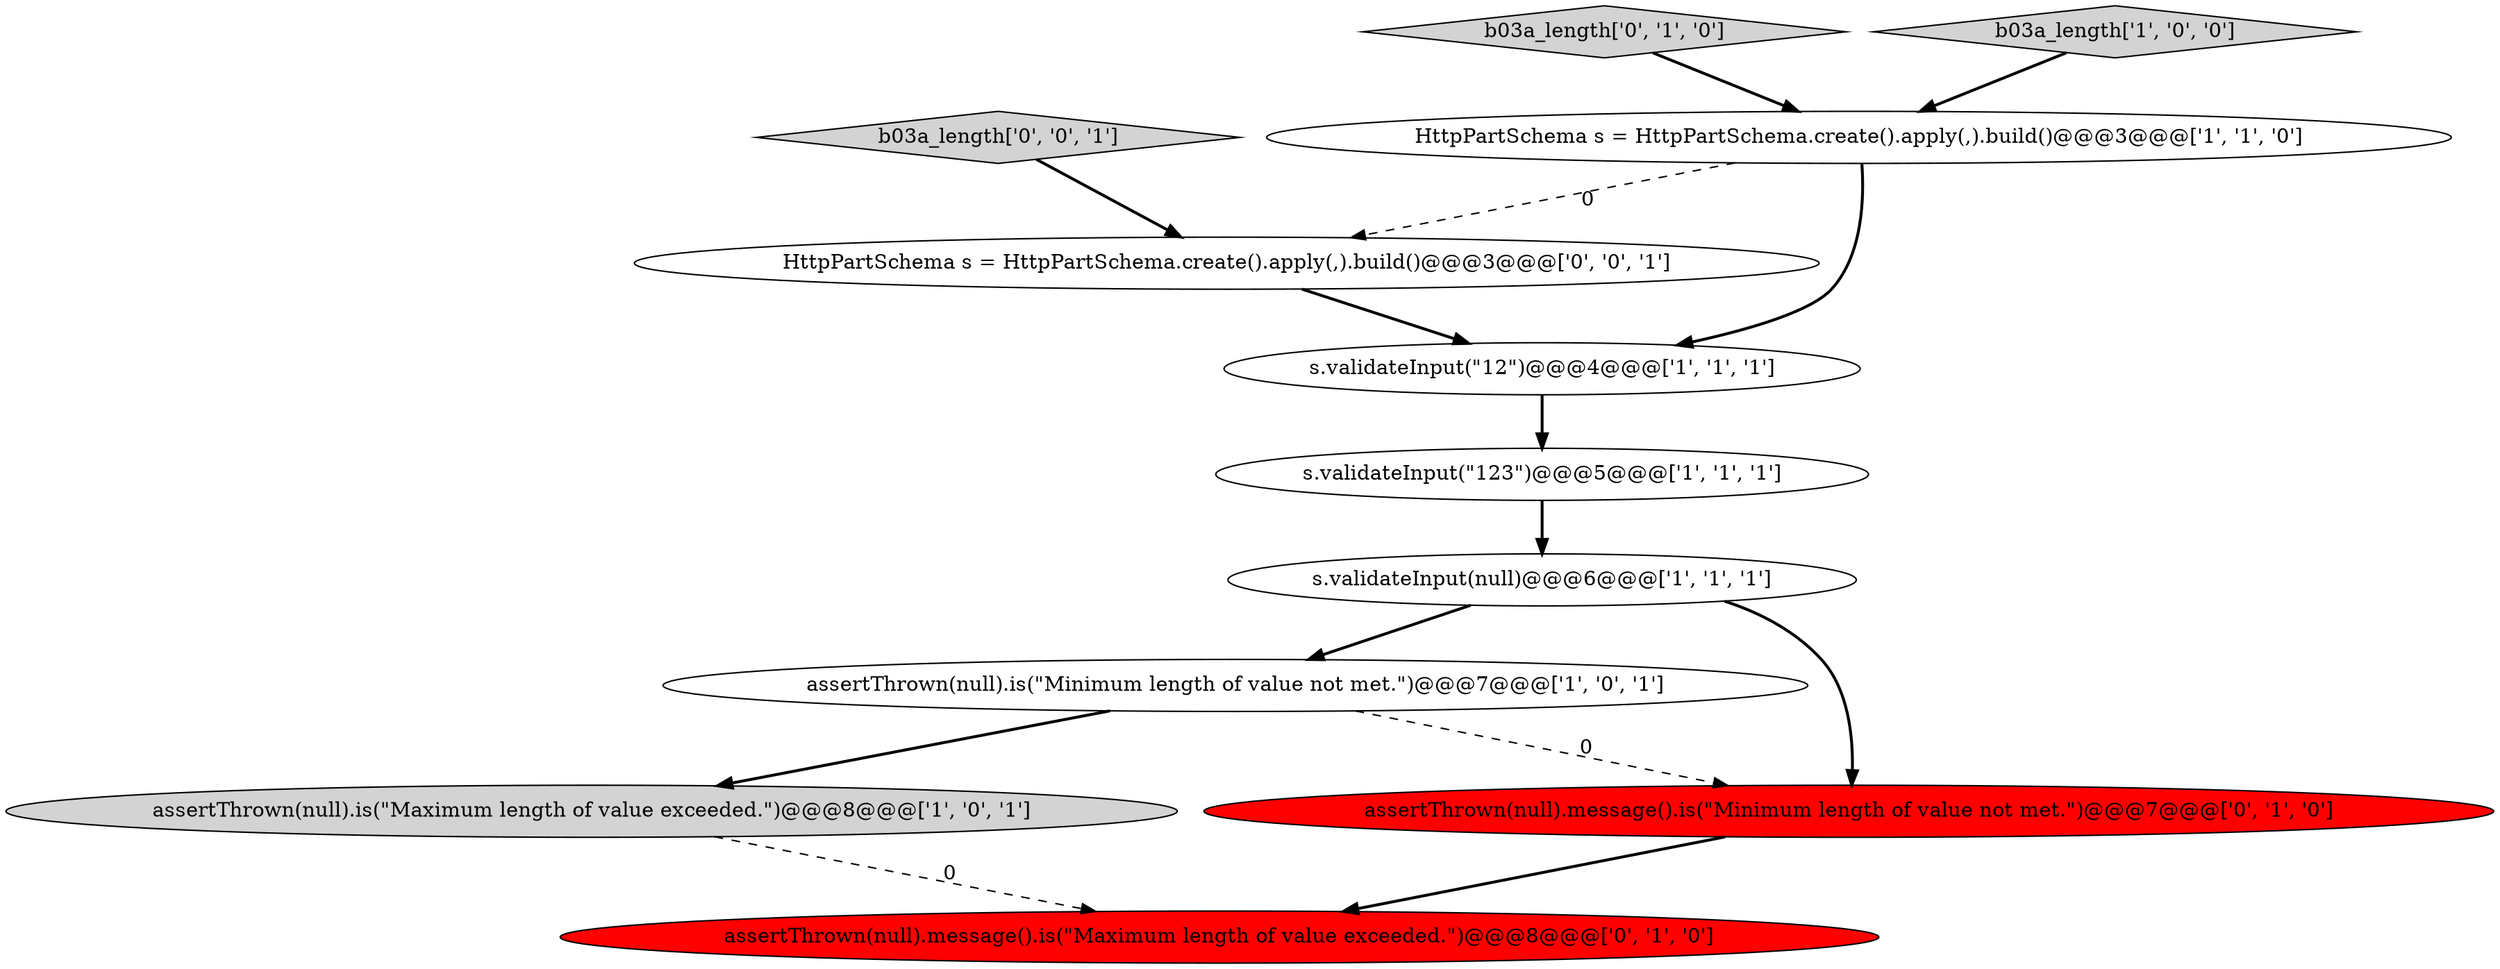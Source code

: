 digraph {
9 [style = filled, label = "assertThrown(null).message().is(\"Maximum length of value exceeded.\")@@@8@@@['0', '1', '0']", fillcolor = red, shape = ellipse image = "AAA1AAABBB2BBB"];
4 [style = filled, label = "HttpPartSchema s = HttpPartSchema.create().apply(,).build()@@@3@@@['1', '1', '0']", fillcolor = white, shape = ellipse image = "AAA0AAABBB1BBB"];
5 [style = filled, label = "assertThrown(null).is(\"Minimum length of value not met.\")@@@7@@@['1', '0', '1']", fillcolor = white, shape = ellipse image = "AAA0AAABBB1BBB"];
7 [style = filled, label = "assertThrown(null).message().is(\"Minimum length of value not met.\")@@@7@@@['0', '1', '0']", fillcolor = red, shape = ellipse image = "AAA1AAABBB2BBB"];
3 [style = filled, label = "s.validateInput(null)@@@6@@@['1', '1', '1']", fillcolor = white, shape = ellipse image = "AAA0AAABBB1BBB"];
0 [style = filled, label = "s.validateInput(\"12\")@@@4@@@['1', '1', '1']", fillcolor = white, shape = ellipse image = "AAA0AAABBB1BBB"];
1 [style = filled, label = "assertThrown(null).is(\"Maximum length of value exceeded.\")@@@8@@@['1', '0', '1']", fillcolor = lightgray, shape = ellipse image = "AAA0AAABBB1BBB"];
10 [style = filled, label = "b03a_length['0', '0', '1']", fillcolor = lightgray, shape = diamond image = "AAA0AAABBB3BBB"];
11 [style = filled, label = "HttpPartSchema s = HttpPartSchema.create().apply(,).build()@@@3@@@['0', '0', '1']", fillcolor = white, shape = ellipse image = "AAA0AAABBB3BBB"];
2 [style = filled, label = "s.validateInput(\"123\")@@@5@@@['1', '1', '1']", fillcolor = white, shape = ellipse image = "AAA0AAABBB1BBB"];
8 [style = filled, label = "b03a_length['0', '1', '0']", fillcolor = lightgray, shape = diamond image = "AAA0AAABBB2BBB"];
6 [style = filled, label = "b03a_length['1', '0', '0']", fillcolor = lightgray, shape = diamond image = "AAA0AAABBB1BBB"];
7->9 [style = bold, label=""];
5->1 [style = bold, label=""];
6->4 [style = bold, label=""];
1->9 [style = dashed, label="0"];
3->5 [style = bold, label=""];
11->0 [style = bold, label=""];
8->4 [style = bold, label=""];
4->11 [style = dashed, label="0"];
5->7 [style = dashed, label="0"];
3->7 [style = bold, label=""];
2->3 [style = bold, label=""];
4->0 [style = bold, label=""];
0->2 [style = bold, label=""];
10->11 [style = bold, label=""];
}
